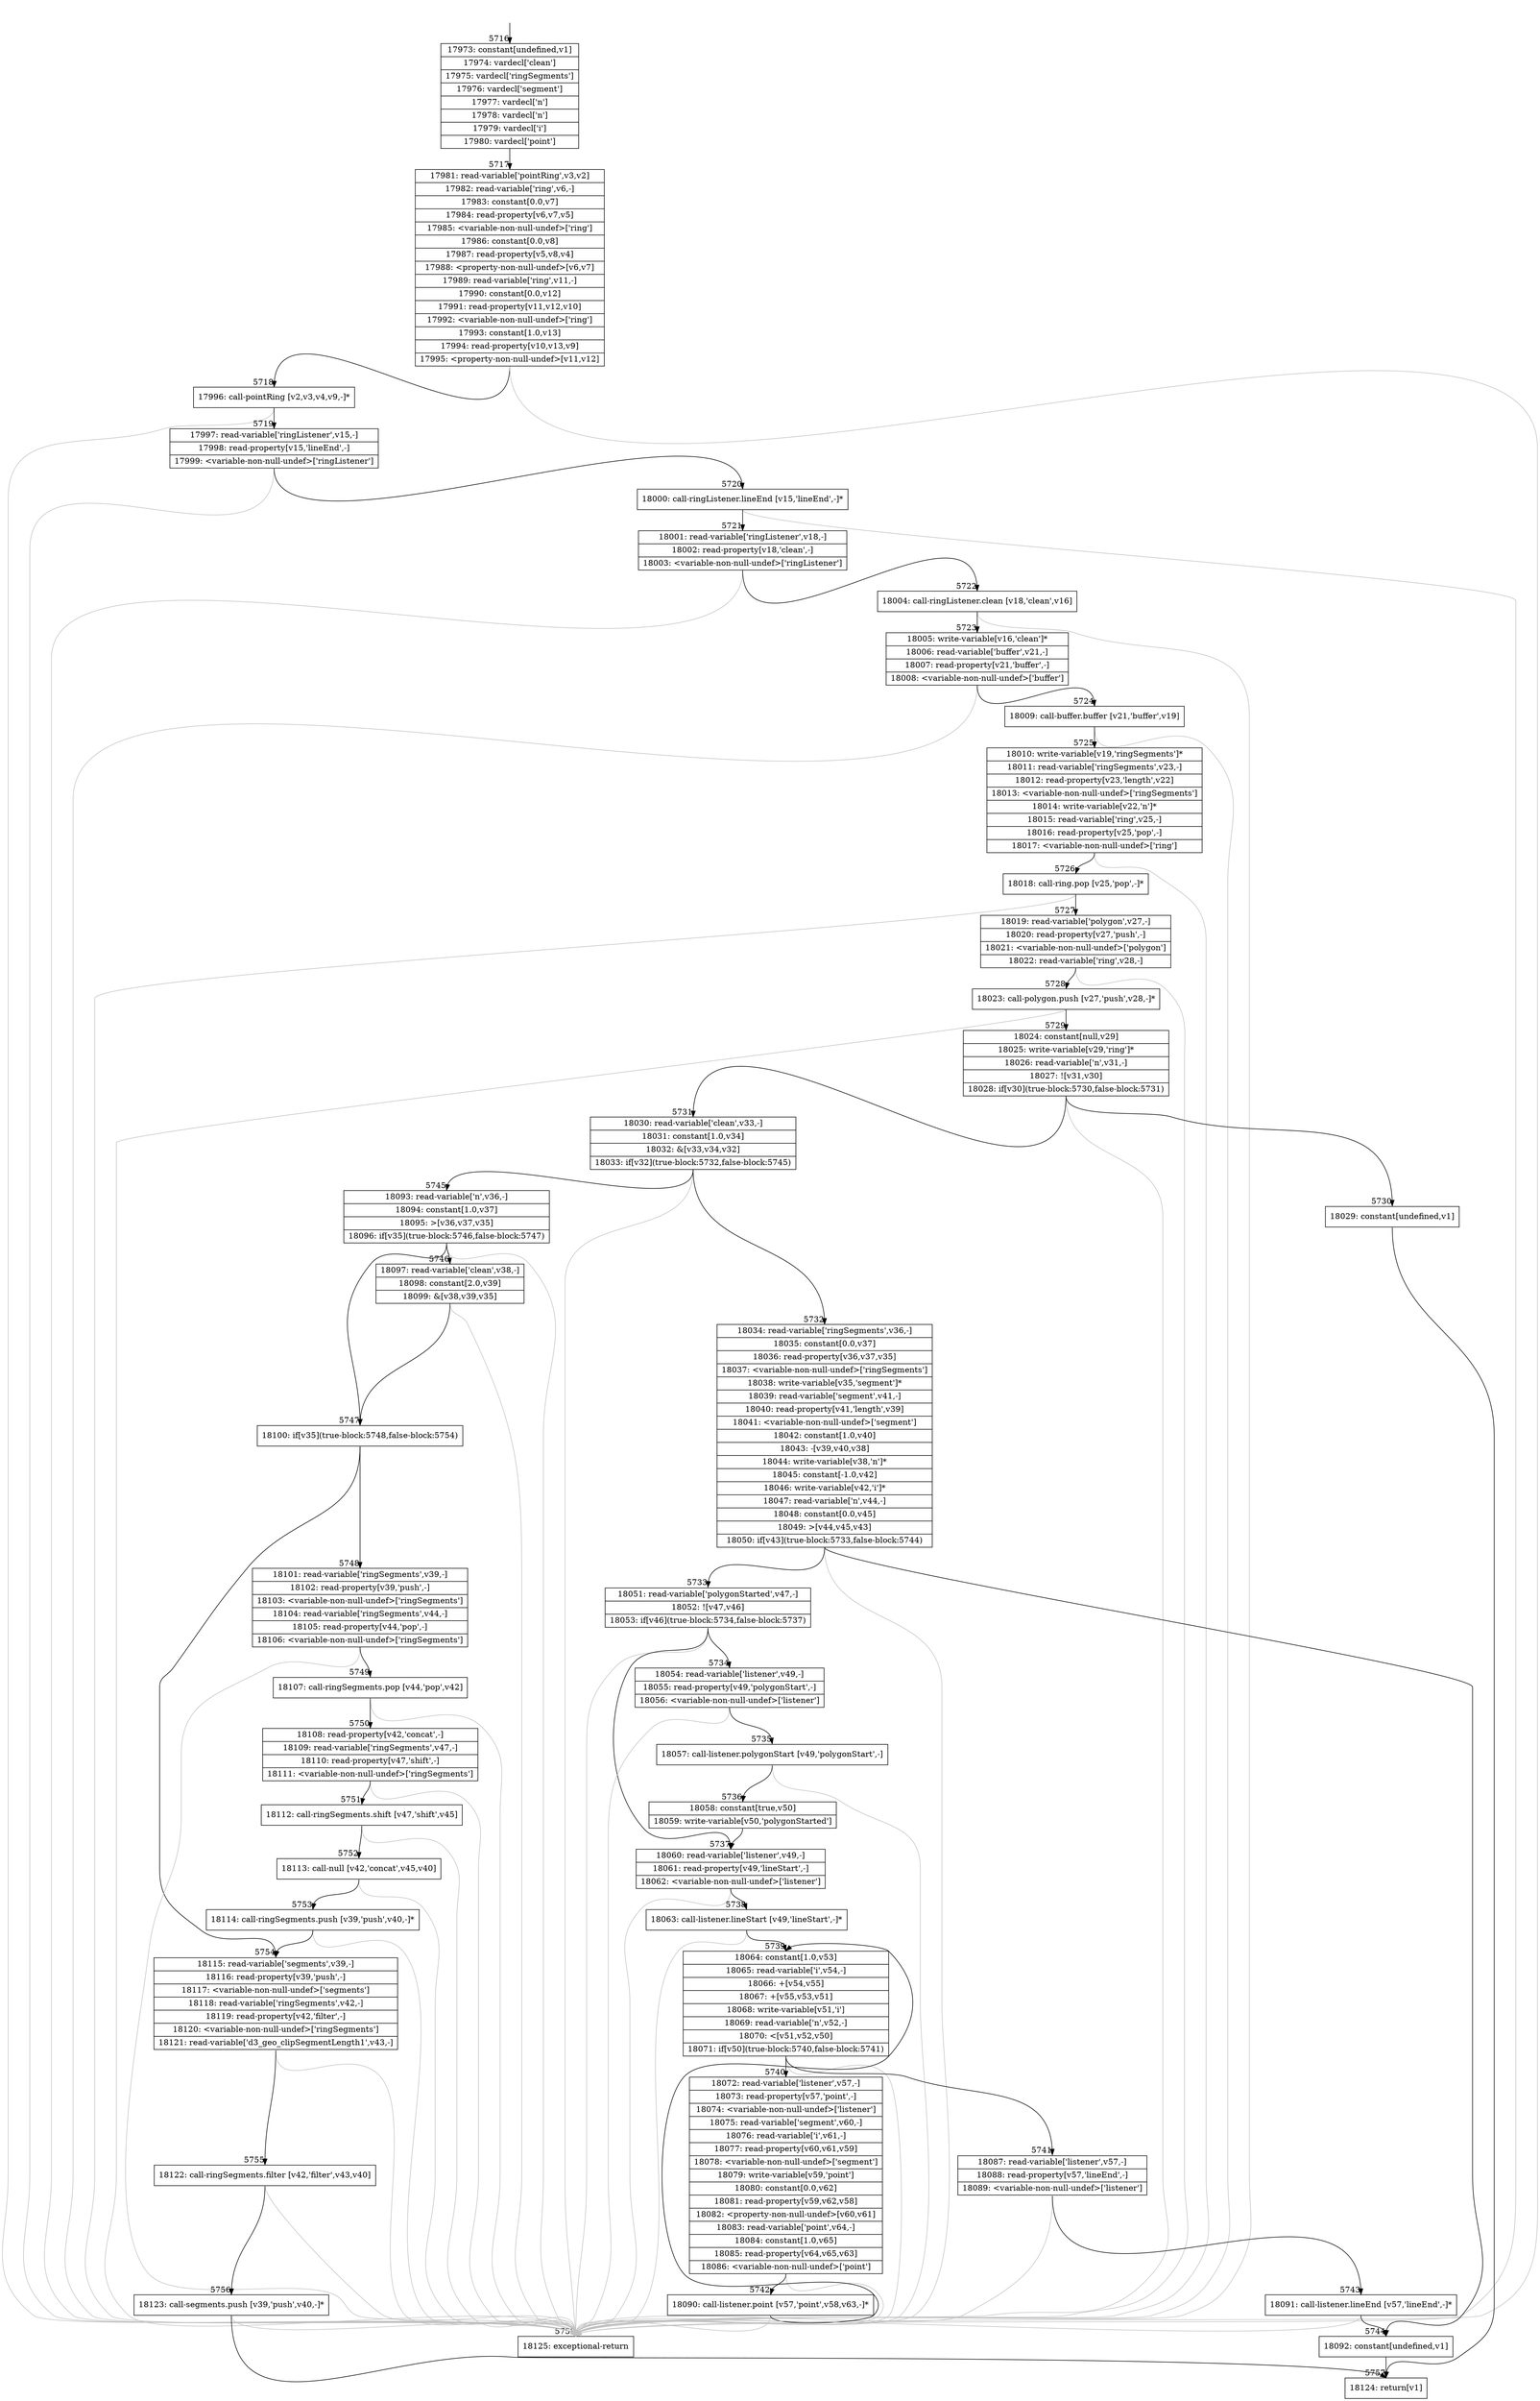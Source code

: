 digraph {
rankdir="TD"
BB_entry543[shape=none,label=""];
BB_entry543 -> BB5716 [tailport=s, headport=n, headlabel="    5716"]
BB5716 [shape=record label="{17973: constant[undefined,v1]|17974: vardecl['clean']|17975: vardecl['ringSegments']|17976: vardecl['segment']|17977: vardecl['n']|17978: vardecl['n']|17979: vardecl['i']|17980: vardecl['point']}" ] 
BB5716 -> BB5717 [tailport=s, headport=n, headlabel="      5717"]
BB5717 [shape=record label="{17981: read-variable['pointRing',v3,v2]|17982: read-variable['ring',v6,-]|17983: constant[0.0,v7]|17984: read-property[v6,v7,v5]|17985: \<variable-non-null-undef\>['ring']|17986: constant[0.0,v8]|17987: read-property[v5,v8,v4]|17988: \<property-non-null-undef\>[v6,v7]|17989: read-variable['ring',v11,-]|17990: constant[0.0,v12]|17991: read-property[v11,v12,v10]|17992: \<variable-non-null-undef\>['ring']|17993: constant[1.0,v13]|17994: read-property[v10,v13,v9]|17995: \<property-non-null-undef\>[v11,v12]}" ] 
BB5717 -> BB5718 [tailport=s, headport=n, headlabel="      5718"]
BB5717 -> BB5758 [tailport=s, headport=n, color=gray, headlabel="      5758"]
BB5718 [shape=record label="{17996: call-pointRing [v2,v3,v4,v9,-]*}" ] 
BB5718 -> BB5719 [tailport=s, headport=n, headlabel="      5719"]
BB5718 -> BB5758 [tailport=s, headport=n, color=gray]
BB5719 [shape=record label="{17997: read-variable['ringListener',v15,-]|17998: read-property[v15,'lineEnd',-]|17999: \<variable-non-null-undef\>['ringListener']}" ] 
BB5719 -> BB5720 [tailport=s, headport=n, headlabel="      5720"]
BB5719 -> BB5758 [tailport=s, headport=n, color=gray]
BB5720 [shape=record label="{18000: call-ringListener.lineEnd [v15,'lineEnd',-]*}" ] 
BB5720 -> BB5721 [tailport=s, headport=n, headlabel="      5721"]
BB5720 -> BB5758 [tailport=s, headport=n, color=gray]
BB5721 [shape=record label="{18001: read-variable['ringListener',v18,-]|18002: read-property[v18,'clean',-]|18003: \<variable-non-null-undef\>['ringListener']}" ] 
BB5721 -> BB5722 [tailport=s, headport=n, headlabel="      5722"]
BB5721 -> BB5758 [tailport=s, headport=n, color=gray]
BB5722 [shape=record label="{18004: call-ringListener.clean [v18,'clean',v16]}" ] 
BB5722 -> BB5723 [tailport=s, headport=n, headlabel="      5723"]
BB5722 -> BB5758 [tailport=s, headport=n, color=gray]
BB5723 [shape=record label="{18005: write-variable[v16,'clean']*|18006: read-variable['buffer',v21,-]|18007: read-property[v21,'buffer',-]|18008: \<variable-non-null-undef\>['buffer']}" ] 
BB5723 -> BB5724 [tailport=s, headport=n, headlabel="      5724"]
BB5723 -> BB5758 [tailport=s, headport=n, color=gray]
BB5724 [shape=record label="{18009: call-buffer.buffer [v21,'buffer',v19]}" ] 
BB5724 -> BB5725 [tailport=s, headport=n, headlabel="      5725"]
BB5724 -> BB5758 [tailport=s, headport=n, color=gray]
BB5725 [shape=record label="{18010: write-variable[v19,'ringSegments']*|18011: read-variable['ringSegments',v23,-]|18012: read-property[v23,'length',v22]|18013: \<variable-non-null-undef\>['ringSegments']|18014: write-variable[v22,'n']*|18015: read-variable['ring',v25,-]|18016: read-property[v25,'pop',-]|18017: \<variable-non-null-undef\>['ring']}" ] 
BB5725 -> BB5726 [tailport=s, headport=n, headlabel="      5726"]
BB5725 -> BB5758 [tailport=s, headport=n, color=gray]
BB5726 [shape=record label="{18018: call-ring.pop [v25,'pop',-]*}" ] 
BB5726 -> BB5727 [tailport=s, headport=n, headlabel="      5727"]
BB5726 -> BB5758 [tailport=s, headport=n, color=gray]
BB5727 [shape=record label="{18019: read-variable['polygon',v27,-]|18020: read-property[v27,'push',-]|18021: \<variable-non-null-undef\>['polygon']|18022: read-variable['ring',v28,-]}" ] 
BB5727 -> BB5728 [tailport=s, headport=n, headlabel="      5728"]
BB5727 -> BB5758 [tailport=s, headport=n, color=gray]
BB5728 [shape=record label="{18023: call-polygon.push [v27,'push',v28,-]*}" ] 
BB5728 -> BB5729 [tailport=s, headport=n, headlabel="      5729"]
BB5728 -> BB5758 [tailport=s, headport=n, color=gray]
BB5729 [shape=record label="{18024: constant[null,v29]|18025: write-variable[v29,'ring']*|18026: read-variable['n',v31,-]|18027: ![v31,v30]|18028: if[v30](true-block:5730,false-block:5731)}" ] 
BB5729 -> BB5730 [tailport=s, headport=n, headlabel="      5730"]
BB5729 -> BB5731 [tailport=s, headport=n, headlabel="      5731"]
BB5729 -> BB5758 [tailport=s, headport=n, color=gray]
BB5730 [shape=record label="{18029: constant[undefined,v1]}" ] 
BB5730 -> BB5757 [tailport=s, headport=n, headlabel="      5757"]
BB5731 [shape=record label="{18030: read-variable['clean',v33,-]|18031: constant[1.0,v34]|18032: &[v33,v34,v32]|18033: if[v32](true-block:5732,false-block:5745)}" ] 
BB5731 -> BB5732 [tailport=s, headport=n, headlabel="      5732"]
BB5731 -> BB5745 [tailport=s, headport=n, headlabel="      5745"]
BB5731 -> BB5758 [tailport=s, headport=n, color=gray]
BB5732 [shape=record label="{18034: read-variable['ringSegments',v36,-]|18035: constant[0.0,v37]|18036: read-property[v36,v37,v35]|18037: \<variable-non-null-undef\>['ringSegments']|18038: write-variable[v35,'segment']*|18039: read-variable['segment',v41,-]|18040: read-property[v41,'length',v39]|18041: \<variable-non-null-undef\>['segment']|18042: constant[1.0,v40]|18043: -[v39,v40,v38]|18044: write-variable[v38,'n']*|18045: constant[-1.0,v42]|18046: write-variable[v42,'i']*|18047: read-variable['n',v44,-]|18048: constant[0.0,v45]|18049: \>[v44,v45,v43]|18050: if[v43](true-block:5733,false-block:5744)}" ] 
BB5732 -> BB5733 [tailport=s, headport=n, headlabel="      5733"]
BB5732 -> BB5744 [tailport=s, headport=n, headlabel="      5744"]
BB5732 -> BB5758 [tailport=s, headport=n, color=gray]
BB5733 [shape=record label="{18051: read-variable['polygonStarted',v47,-]|18052: ![v47,v46]|18053: if[v46](true-block:5734,false-block:5737)}" ] 
BB5733 -> BB5734 [tailport=s, headport=n, headlabel="      5734"]
BB5733 -> BB5737 [tailport=s, headport=n, headlabel="      5737"]
BB5733 -> BB5758 [tailport=s, headport=n, color=gray]
BB5734 [shape=record label="{18054: read-variable['listener',v49,-]|18055: read-property[v49,'polygonStart',-]|18056: \<variable-non-null-undef\>['listener']}" ] 
BB5734 -> BB5735 [tailport=s, headport=n, headlabel="      5735"]
BB5734 -> BB5758 [tailport=s, headport=n, color=gray]
BB5735 [shape=record label="{18057: call-listener.polygonStart [v49,'polygonStart',-]}" ] 
BB5735 -> BB5736 [tailport=s, headport=n, headlabel="      5736"]
BB5735 -> BB5758 [tailport=s, headport=n, color=gray]
BB5736 [shape=record label="{18058: constant[true,v50]|18059: write-variable[v50,'polygonStarted']}" ] 
BB5736 -> BB5737 [tailport=s, headport=n]
BB5737 [shape=record label="{18060: read-variable['listener',v49,-]|18061: read-property[v49,'lineStart',-]|18062: \<variable-non-null-undef\>['listener']}" ] 
BB5737 -> BB5738 [tailport=s, headport=n, headlabel="      5738"]
BB5737 -> BB5758 [tailport=s, headport=n, color=gray]
BB5738 [shape=record label="{18063: call-listener.lineStart [v49,'lineStart',-]*}" ] 
BB5738 -> BB5739 [tailport=s, headport=n, headlabel="      5739"]
BB5738 -> BB5758 [tailport=s, headport=n, color=gray]
BB5739 [shape=record label="{18064: constant[1.0,v53]|18065: read-variable['i',v54,-]|18066: +[v54,v55]|18067: +[v55,v53,v51]|18068: write-variable[v51,'i']|18069: read-variable['n',v52,-]|18070: \<[v51,v52,v50]|18071: if[v50](true-block:5740,false-block:5741)}" ] 
BB5739 -> BB5740 [tailport=s, headport=n, headlabel="      5740"]
BB5739 -> BB5741 [tailport=s, headport=n, headlabel="      5741"]
BB5739 -> BB5758 [tailport=s, headport=n, color=gray]
BB5740 [shape=record label="{18072: read-variable['listener',v57,-]|18073: read-property[v57,'point',-]|18074: \<variable-non-null-undef\>['listener']|18075: read-variable['segment',v60,-]|18076: read-variable['i',v61,-]|18077: read-property[v60,v61,v59]|18078: \<variable-non-null-undef\>['segment']|18079: write-variable[v59,'point']|18080: constant[0.0,v62]|18081: read-property[v59,v62,v58]|18082: \<property-non-null-undef\>[v60,v61]|18083: read-variable['point',v64,-]|18084: constant[1.0,v65]|18085: read-property[v64,v65,v63]|18086: \<variable-non-null-undef\>['point']}" ] 
BB5740 -> BB5742 [tailport=s, headport=n, headlabel="      5742"]
BB5740 -> BB5758 [tailport=s, headport=n, color=gray]
BB5741 [shape=record label="{18087: read-variable['listener',v57,-]|18088: read-property[v57,'lineEnd',-]|18089: \<variable-non-null-undef\>['listener']}" ] 
BB5741 -> BB5743 [tailport=s, headport=n, headlabel="      5743"]
BB5741 -> BB5758 [tailport=s, headport=n, color=gray]
BB5742 [shape=record label="{18090: call-listener.point [v57,'point',v58,v63,-]*}" ] 
BB5742 -> BB5739 [tailport=s, headport=n]
BB5742 -> BB5758 [tailport=s, headport=n, color=gray]
BB5743 [shape=record label="{18091: call-listener.lineEnd [v57,'lineEnd',-]*}" ] 
BB5743 -> BB5744 [tailport=s, headport=n]
BB5743 -> BB5758 [tailport=s, headport=n, color=gray]
BB5744 [shape=record label="{18092: constant[undefined,v1]}" ] 
BB5744 -> BB5757 [tailport=s, headport=n]
BB5745 [shape=record label="{18093: read-variable['n',v36,-]|18094: constant[1.0,v37]|18095: \>[v36,v37,v35]|18096: if[v35](true-block:5746,false-block:5747)}" ] 
BB5745 -> BB5747 [tailport=s, headport=n, headlabel="      5747"]
BB5745 -> BB5746 [tailport=s, headport=n, headlabel="      5746"]
BB5745 -> BB5758 [tailport=s, headport=n, color=gray]
BB5746 [shape=record label="{18097: read-variable['clean',v38,-]|18098: constant[2.0,v39]|18099: &[v38,v39,v35]}" ] 
BB5746 -> BB5747 [tailport=s, headport=n]
BB5746 -> BB5758 [tailport=s, headport=n, color=gray]
BB5747 [shape=record label="{18100: if[v35](true-block:5748,false-block:5754)}" ] 
BB5747 -> BB5748 [tailport=s, headport=n, headlabel="      5748"]
BB5747 -> BB5754 [tailport=s, headport=n, headlabel="      5754"]
BB5748 [shape=record label="{18101: read-variable['ringSegments',v39,-]|18102: read-property[v39,'push',-]|18103: \<variable-non-null-undef\>['ringSegments']|18104: read-variable['ringSegments',v44,-]|18105: read-property[v44,'pop',-]|18106: \<variable-non-null-undef\>['ringSegments']}" ] 
BB5748 -> BB5749 [tailport=s, headport=n, headlabel="      5749"]
BB5748 -> BB5758 [tailport=s, headport=n, color=gray]
BB5749 [shape=record label="{18107: call-ringSegments.pop [v44,'pop',v42]}" ] 
BB5749 -> BB5750 [tailport=s, headport=n, headlabel="      5750"]
BB5749 -> BB5758 [tailport=s, headport=n, color=gray]
BB5750 [shape=record label="{18108: read-property[v42,'concat',-]|18109: read-variable['ringSegments',v47,-]|18110: read-property[v47,'shift',-]|18111: \<variable-non-null-undef\>['ringSegments']}" ] 
BB5750 -> BB5751 [tailport=s, headport=n, headlabel="      5751"]
BB5750 -> BB5758 [tailport=s, headport=n, color=gray]
BB5751 [shape=record label="{18112: call-ringSegments.shift [v47,'shift',v45]}" ] 
BB5751 -> BB5752 [tailport=s, headport=n, headlabel="      5752"]
BB5751 -> BB5758 [tailport=s, headport=n, color=gray]
BB5752 [shape=record label="{18113: call-null [v42,'concat',v45,v40]}" ] 
BB5752 -> BB5753 [tailport=s, headport=n, headlabel="      5753"]
BB5752 -> BB5758 [tailport=s, headport=n, color=gray]
BB5753 [shape=record label="{18114: call-ringSegments.push [v39,'push',v40,-]*}" ] 
BB5753 -> BB5754 [tailport=s, headport=n]
BB5753 -> BB5758 [tailport=s, headport=n, color=gray]
BB5754 [shape=record label="{18115: read-variable['segments',v39,-]|18116: read-property[v39,'push',-]|18117: \<variable-non-null-undef\>['segments']|18118: read-variable['ringSegments',v42,-]|18119: read-property[v42,'filter',-]|18120: \<variable-non-null-undef\>['ringSegments']|18121: read-variable['d3_geo_clipSegmentLength1',v43,-]}" ] 
BB5754 -> BB5755 [tailport=s, headport=n, headlabel="      5755"]
BB5754 -> BB5758 [tailport=s, headport=n, color=gray]
BB5755 [shape=record label="{18122: call-ringSegments.filter [v42,'filter',v43,v40]}" ] 
BB5755 -> BB5756 [tailport=s, headport=n, headlabel="      5756"]
BB5755 -> BB5758 [tailport=s, headport=n, color=gray]
BB5756 [shape=record label="{18123: call-segments.push [v39,'push',v40,-]*}" ] 
BB5756 -> BB5757 [tailport=s, headport=n]
BB5756 -> BB5758 [tailport=s, headport=n, color=gray]
BB5757 [shape=record label="{18124: return[v1]}" ] 
BB5758 [shape=record label="{18125: exceptional-return}" ] 
//#$~ 3395
}
